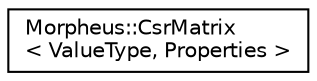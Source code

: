 digraph "Graphical Class Hierarchy"
{
 // LATEX_PDF_SIZE
  edge [fontname="Helvetica",fontsize="10",labelfontname="Helvetica",labelfontsize="10"];
  node [fontname="Helvetica",fontsize="10",shape=record];
  rankdir="LR";
  Node0 [label="Morpheus::CsrMatrix\l\< ValueType, Properties \>",height=0.2,width=0.4,color="black", fillcolor="white", style="filled",URL="$classMorpheus_1_1CsrMatrix.html",tooltip="Implementation of the Compressed-Sparse Row (CSR) Sparse Matrix Format Representation."];
}
